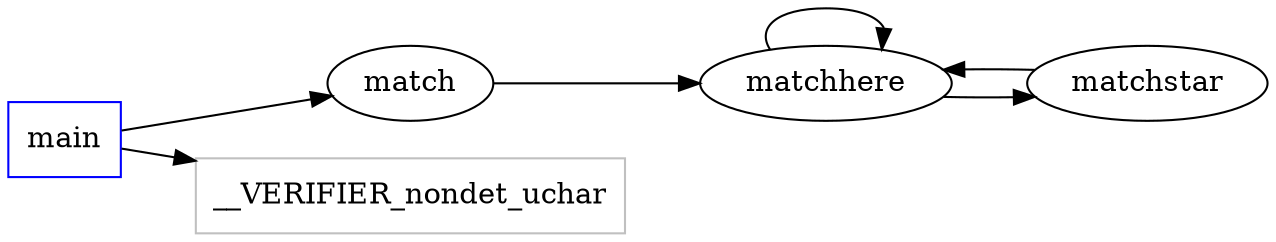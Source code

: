 digraph functioncalls {
rankdir=LR;

main [shape="box", color=blue];
match [label="match", ];
main -> match;
__VERIFIER_nondet_uchar [label="__VERIFIER_nondet_uchar", shape="box", color=grey];
main -> __VERIFIER_nondet_uchar;
matchhere [label="matchhere", ];
match -> matchhere;
matchhere -> matchhere;
matchstar [label="matchstar", ];
matchhere -> matchstar;
matchstar -> matchhere;
}
